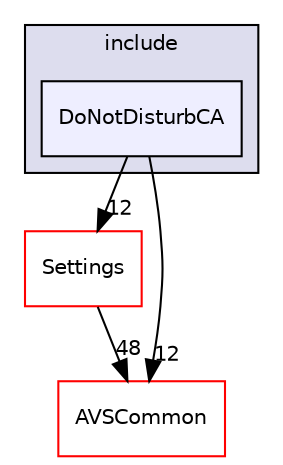 digraph "/workplace/avs-device-sdk/CapabilityAgents/DoNotDisturb/include/DoNotDisturbCA" {
  compound=true
  node [ fontsize="10", fontname="Helvetica"];
  edge [ labelfontsize="10", labelfontname="Helvetica"];
  subgraph clusterdir_e0ed9f524f2b6b9372683a368c6b20a1 {
    graph [ bgcolor="#ddddee", pencolor="black", label="include" fontname="Helvetica", fontsize="10", URL="dir_e0ed9f524f2b6b9372683a368c6b20a1.html"]
  dir_4f1b2970ab3630eae76e35301d90ce21 [shape=box, label="DoNotDisturbCA", style="filled", fillcolor="#eeeeff", pencolor="black", URL="dir_4f1b2970ab3630eae76e35301d90ce21.html"];
  }
  dir_8ae0dd75af039a94f4269584fb8eef13 [shape=box label="Settings" fillcolor="white" style="filled" color="red" URL="dir_8ae0dd75af039a94f4269584fb8eef13.html"];
  dir_13e65effb2bde530b17b3d5eefcd0266 [shape=box label="AVSCommon" fillcolor="white" style="filled" color="red" URL="dir_13e65effb2bde530b17b3d5eefcd0266.html"];
  dir_4f1b2970ab3630eae76e35301d90ce21->dir_8ae0dd75af039a94f4269584fb8eef13 [headlabel="12", labeldistance=1.5 headhref="dir_000162_000283.html"];
  dir_4f1b2970ab3630eae76e35301d90ce21->dir_13e65effb2bde530b17b3d5eefcd0266 [headlabel="12", labeldistance=1.5 headhref="dir_000162_000015.html"];
  dir_8ae0dd75af039a94f4269584fb8eef13->dir_13e65effb2bde530b17b3d5eefcd0266 [headlabel="48", labeldistance=1.5 headhref="dir_000283_000015.html"];
}
